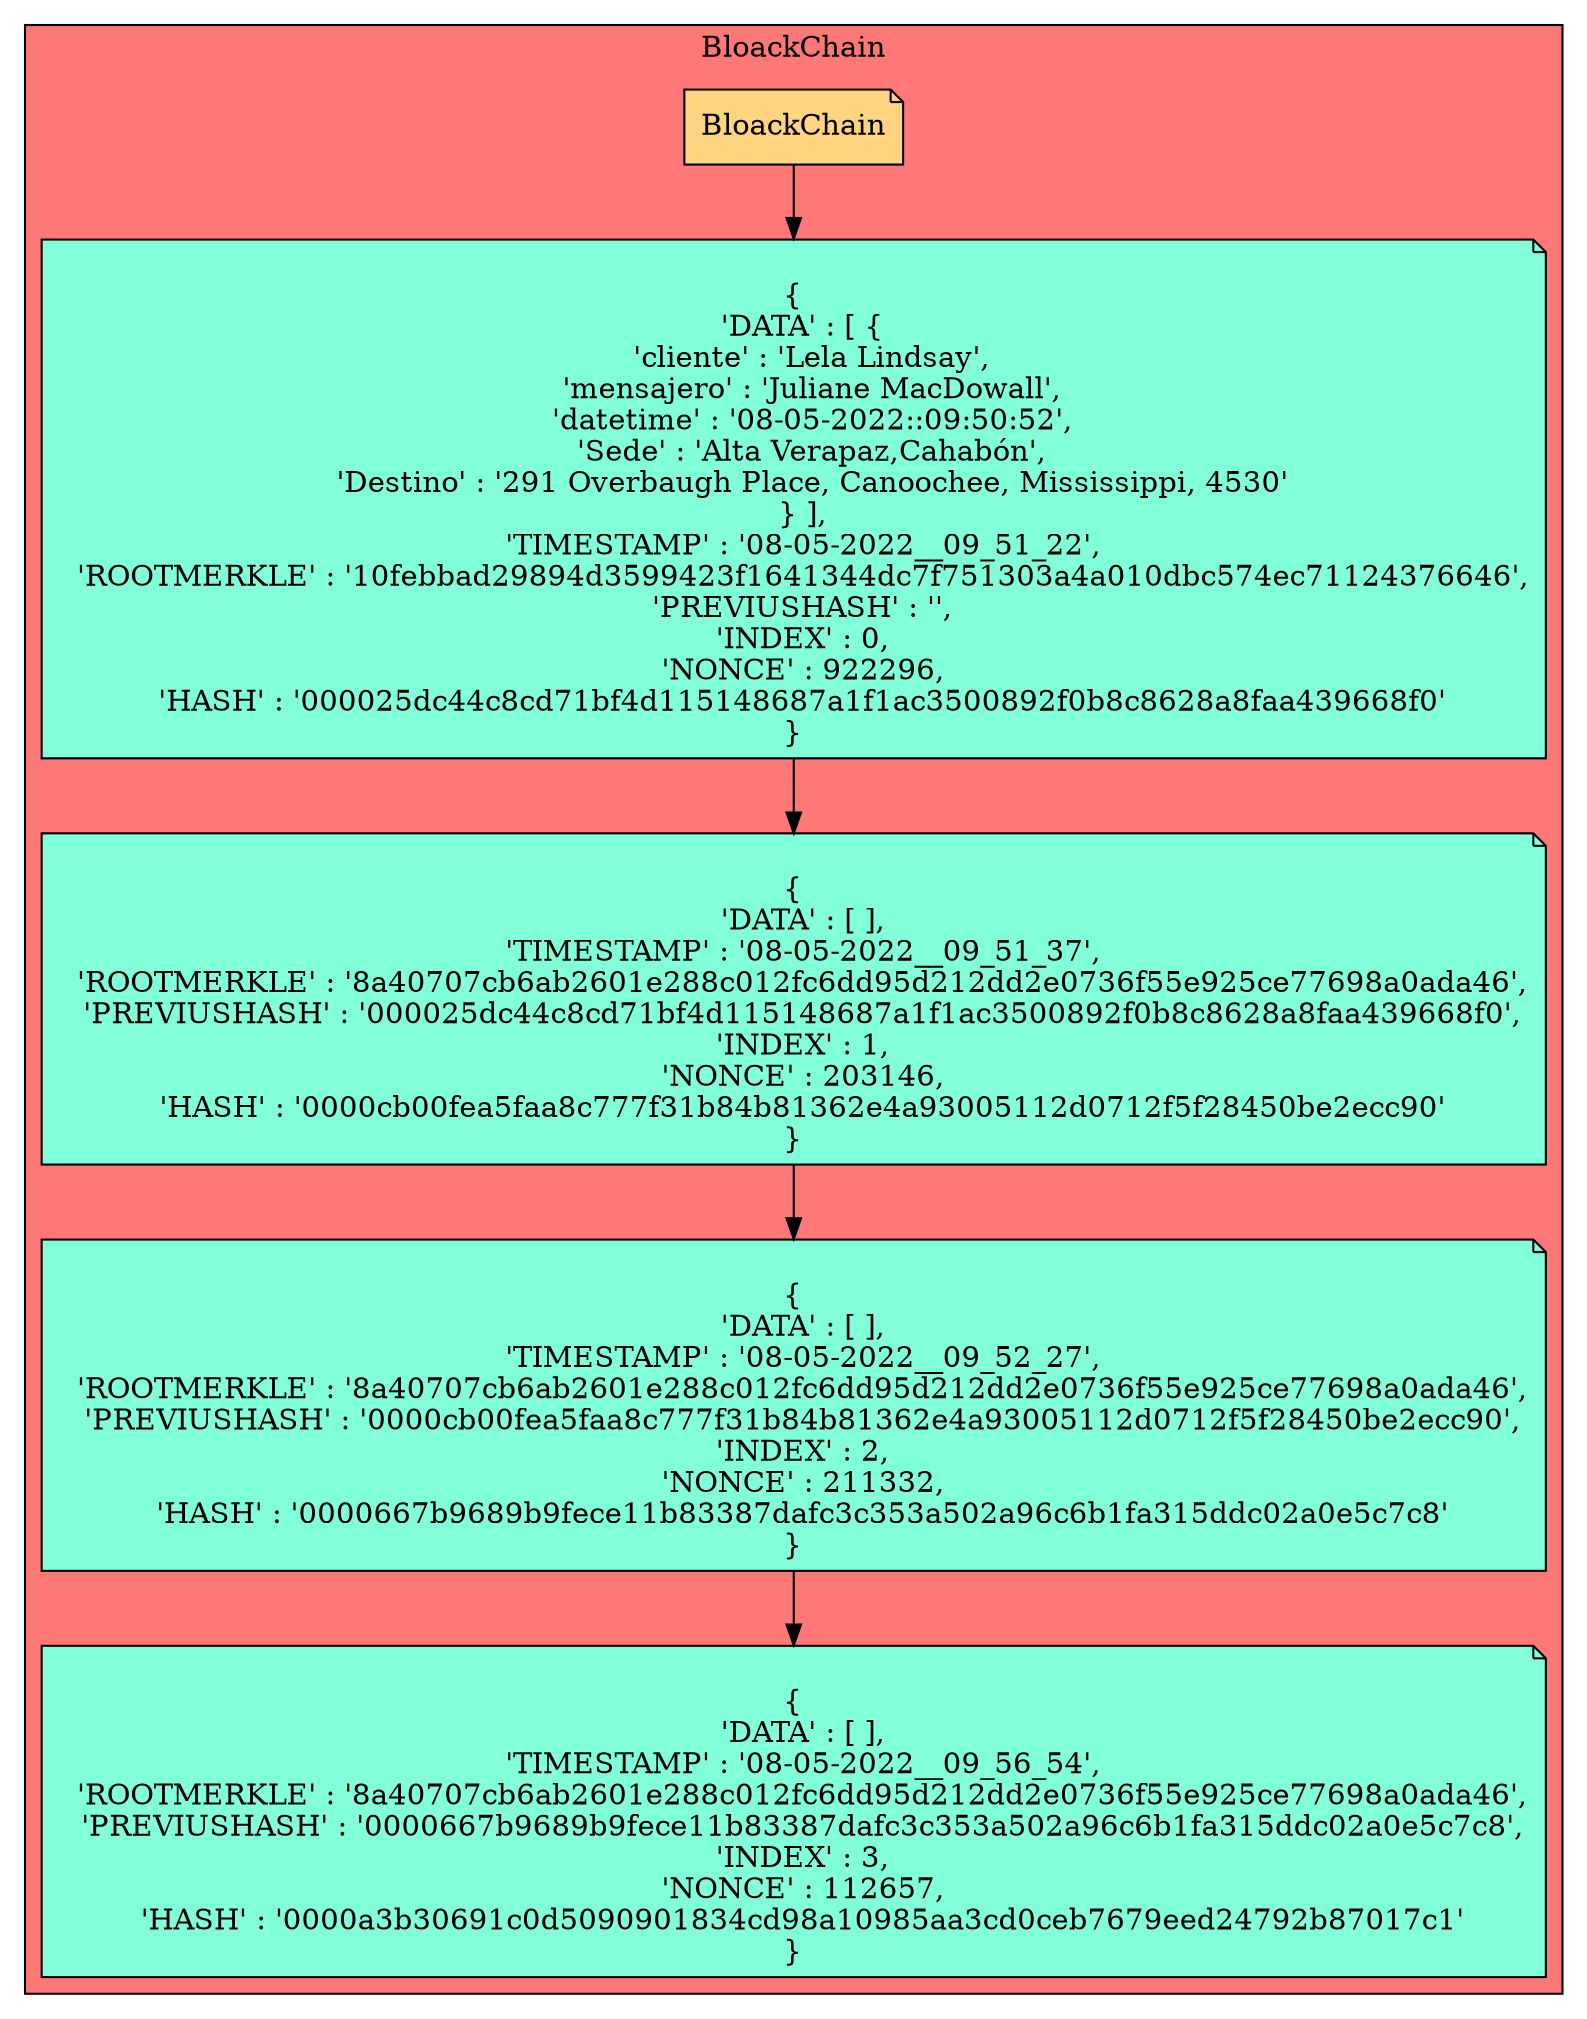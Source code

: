 digraph L {
node[shape=note fillcolor="#A181FF" style =filled]
subgraph cluster_p{
    label= " BloackChain "
 raiz[label = "BloackChain" fillcolor="#FFD581" ]    bgcolor = "#FF7878"
Nodo1291463957[label="
{
  'DATA' : [ {
    'cliente' : 'Lela Lindsay',
    'mensajero' : 'Juliane MacDowall',
    'datetime' : '08-05-2022::09:50:52',
    'Sede' : 'Alta Verapaz,Cahabón',
    'Destino' : '291 Overbaugh Place, Canoochee, Mississippi, 4530'
  } ],
  'TIMESTAMP' : '08-05-2022__09_51_22',
  'ROOTMERKLE' : '10febbad29894d3599423f1641344dc7f751303a4a010dbc574ec71124376646',
  'PREVIUSHASH' : '',
  'INDEX' : 0,
  'NONCE' : 922296,
  'HASH' : '000025dc44c8cd71bf4d115148687a1f1ac3500892f0b8c8628a8faa439668f0'
}",fillcolor="#81FFDA"]
Nodo1649521496[label="
{
  'DATA' : [ ],
  'TIMESTAMP' : '08-05-2022__09_51_37',
  'ROOTMERKLE' : '8a40707cb6ab2601e288c012fc6dd95d212dd2e0736f55e925ce77698a0ada46',
  'PREVIUSHASH' : '000025dc44c8cd71bf4d115148687a1f1ac3500892f0b8c8628a8faa439668f0',
  'INDEX' : 1,
  'NONCE' : 203146,
  'HASH' : '0000cb00fea5faa8c777f31b84b81362e4a93005112d0712f5f28450be2ecc90'
}",fillcolor="#81FFDA"]
Nodo1326155759[label="
{
  'DATA' : [ ],
  'TIMESTAMP' : '08-05-2022__09_52_27',
  'ROOTMERKLE' : '8a40707cb6ab2601e288c012fc6dd95d212dd2e0736f55e925ce77698a0ada46',
  'PREVIUSHASH' : '0000cb00fea5faa8c777f31b84b81362e4a93005112d0712f5f28450be2ecc90',
  'INDEX' : 2,
  'NONCE' : 211332,
  'HASH' : '0000667b9689b9fece11b83387dafc3c353a502a96c6b1fa315ddc02a0e5c7c8'
}",fillcolor="#81FFDA"]
Nodo1975517514[label="
{
  'DATA' : [ ],
  'TIMESTAMP' : '08-05-2022__09_56_54',
  'ROOTMERKLE' : '8a40707cb6ab2601e288c012fc6dd95d212dd2e0736f55e925ce77698a0ada46',
  'PREVIUSHASH' : '0000667b9689b9fece11b83387dafc3c353a502a96c6b1fa315ddc02a0e5c7c8',
  'INDEX' : 3,
  'NONCE' : 112657,
  'HASH' : '0000a3b30691c0d5090901834cd98a10985aa3cd0ceb7679eed24792b87017c1'
}",fillcolor="#81FFDA"]

raiz->Nodo1291463957
Nodo1291463957 -> Nodo1649521496

Nodo1649521496 -> Nodo1326155759

Nodo1326155759 -> Nodo1975517514
}}